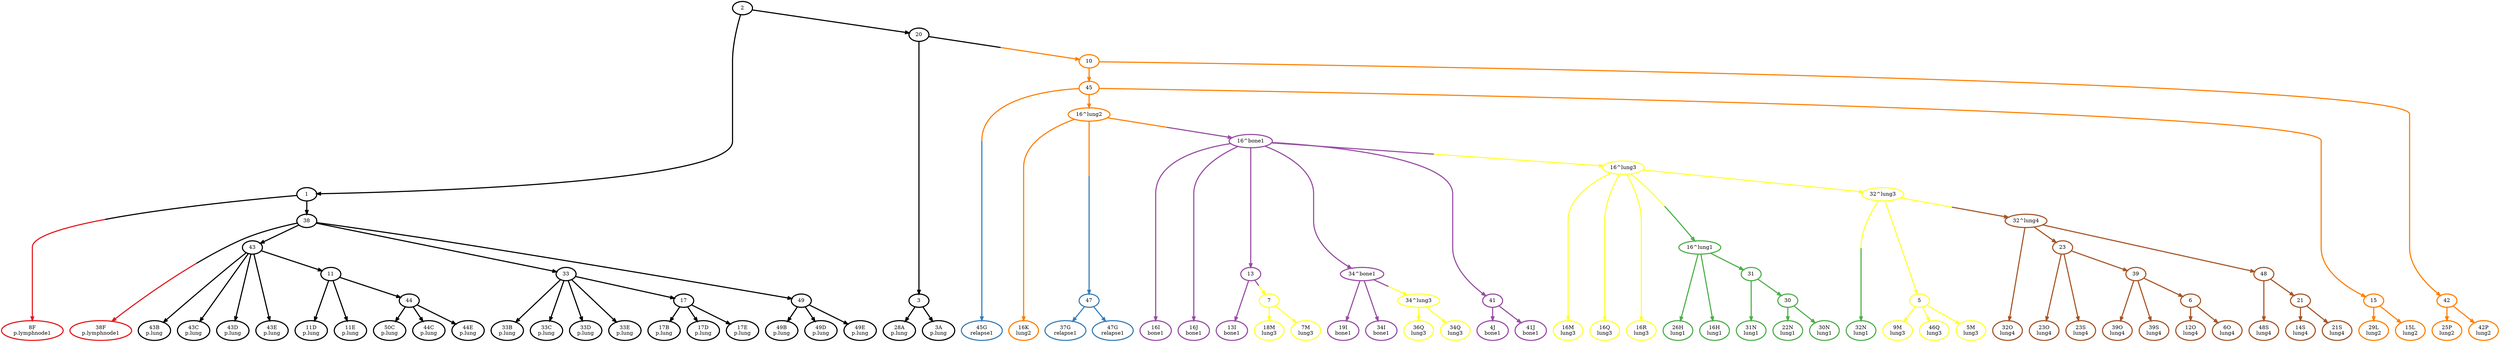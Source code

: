 digraph T {
	{
		rank=same
		0 [penwidth=3,colorscheme=set19,color=0,label="28A\np.lung"]
		1 [penwidth=3,colorscheme=set19,color=0,label="3A\np.lung"]
		2 [penwidth=3,colorscheme=set19,color=0,label="43B\np.lung"]
		3 [penwidth=3,colorscheme=set19,color=0,label="43C\np.lung"]
		4 [penwidth=3,colorscheme=set19,color=0,label="43D\np.lung"]
		5 [penwidth=3,colorscheme=set19,color=0,label="43E\np.lung"]
		6 [penwidth=3,colorscheme=set19,color=0,label="11D\np.lung"]
		7 [penwidth=3,colorscheme=set19,color=0,label="11E\np.lung"]
		8 [penwidth=3,colorscheme=set19,color=0,label="33B\np.lung"]
		9 [penwidth=3,colorscheme=set19,color=0,label="33C\np.lung"]
		10 [penwidth=3,colorscheme=set19,color=0,label="33D\np.lung"]
		11 [penwidth=3,colorscheme=set19,color=0,label="33E\np.lung"]
		12 [penwidth=3,colorscheme=set19,color=0,label="50C\np.lung"]
		13 [penwidth=3,colorscheme=set19,color=0,label="44C\np.lung"]
		14 [penwidth=3,colorscheme=set19,color=0,label="44E\np.lung"]
		15 [penwidth=3,colorscheme=set19,color=0,label="17B\np.lung"]
		16 [penwidth=3,colorscheme=set19,color=0,label="17D\np.lung"]
		17 [penwidth=3,colorscheme=set19,color=0,label="17E\np.lung"]
		18 [penwidth=3,colorscheme=set19,color=0,label="49B\np.lung"]
		19 [penwidth=3,colorscheme=set19,color=0,label="49D\np.lung"]
		20 [penwidth=3,colorscheme=set19,color=0,label="49E\np.lung"]
		21 [penwidth=3,colorscheme=set19,color=1,label="8F\np.lymphnode1"]
		22 [penwidth=3,colorscheme=set19,color=1,label="38F\np.lymphnode1"]
		23 [penwidth=3,colorscheme=set19,color=2,label="37G\nrelapse1"]
		24 [penwidth=3,colorscheme=set19,color=2,label="47G\nrelapse1"]
		25 [penwidth=3,colorscheme=set19,color=3,label="26H\nlung1"]
		26 [penwidth=3,colorscheme=set19,color=3,label="16H\nlung1"]
		27 [penwidth=3,colorscheme=set19,color=3,label="31N\nlung1"]
		28 [penwidth=3,colorscheme=set19,color=3,label="22N\nlung1"]
		29 [penwidth=3,colorscheme=set19,color=3,label="30N\nlung1"]
		30 [penwidth=3,colorscheme=set19,color=4,label="13I\nbone1"]
		31 [penwidth=3,colorscheme=set19,color=4,label="16I\nbone1"]
		32 [penwidth=3,colorscheme=set19,color=4,label="16J\nbone1"]
		33 [penwidth=3,colorscheme=set19,color=4,label="19I\nbone1"]
		34 [penwidth=3,colorscheme=set19,color=4,label="34I\nbone1"]
		35 [penwidth=3,colorscheme=set19,color=4,label="4J\nbone1"]
		36 [penwidth=3,colorscheme=set19,color=4,label="41J\nbone1"]
		37 [penwidth=3,colorscheme=set19,color=2,label="45G\nrelapse1"]
		38 [penwidth=3,colorscheme=set19,color=5,label="16K\nlung2"]
		39 [penwidth=3,colorscheme=set19,color=5,label="29L\nlung2"]
		40 [penwidth=3,colorscheme=set19,color=5,label="15L\nlung2"]
		41 [penwidth=3,colorscheme=set19,color=5,label="25P\nlung2"]
		42 [penwidth=3,colorscheme=set19,color=5,label="42P\nlung2"]
		43 [penwidth=3,colorscheme=set19,color=3,label="32N\nlung1"]
		44 [penwidth=3,colorscheme=set19,color=6,label="9M\nlung3"]
		45 [penwidth=3,colorscheme=set19,color=6,label="46Q\nlung3"]
		46 [penwidth=3,colorscheme=set19,color=6,label="5M\nlung3"]
		47 [penwidth=3,colorscheme=set19,color=6,label="18M\nlung3"]
		48 [penwidth=3,colorscheme=set19,color=6,label="7M\nlung3"]
		49 [penwidth=3,colorscheme=set19,color=6,label="16M\nlung3"]
		50 [penwidth=3,colorscheme=set19,color=6,label="16Q\nlung3"]
		51 [penwidth=3,colorscheme=set19,color=6,label="16R\nlung3"]
		52 [penwidth=3,colorscheme=set19,color=6,label="36Q\nlung3"]
		53 [penwidth=3,colorscheme=set19,color=6,label="34Q\nlung3"]
		54 [penwidth=3,colorscheme=set19,color=7,label="32O\nlung4"]
		55 [penwidth=3,colorscheme=set19,color=7,label="39O\nlung4"]
		56 [penwidth=3,colorscheme=set19,color=7,label="39S\nlung4"]
		57 [penwidth=3,colorscheme=set19,color=7,label="12O\nlung4"]
		58 [penwidth=3,colorscheme=set19,color=7,label="6O\nlung4"]
		59 [penwidth=3,colorscheme=set19,color=7,label="48S\nlung4"]
		60 [penwidth=3,colorscheme=set19,color=7,label="14S\nlung4"]
		61 [penwidth=3,colorscheme=set19,color=7,label="21S\nlung4"]
		62 [penwidth=3,colorscheme=set19,color=7,label="23O\nlung4"]
		63 [penwidth=3,colorscheme=set19,color=7,label="23S\nlung4"]
	}
	64 [penwidth=3,colorscheme=set19,color=0,label="2"]
	65 [penwidth=3,colorscheme=set19,color=0,label="1"]
	66 [penwidth=3,colorscheme=set19,color=0,label="20"]
	67 [penwidth=3,colorscheme=set19,color=0,label="38"]
	68 [penwidth=3,colorscheme=set19,color=0,label="3"]
	69 [penwidth=3,colorscheme=set19,color=0,label="43"]
	70 [penwidth=3,colorscheme=set19,color=0,label="11"]
	71 [penwidth=3,colorscheme=set19,color=0,label="44"]
	72 [penwidth=3,colorscheme=set19,color=0,label="33"]
	73 [penwidth=3,colorscheme=set19,color=0,label="49"]
	74 [penwidth=3,colorscheme=set19,color=0,label="17"]
	75 [penwidth=3,colorscheme=set19,color=5,label="10"]
	76 [penwidth=3,colorscheme=set19,color=2,label="47"]
	77 [penwidth=3,colorscheme=set19,color=3,label="16^lung1"]
	78 [penwidth=3,colorscheme=set19,color=3,label="31"]
	79 [penwidth=3,colorscheme=set19,color=3,label="30"]
	80 [penwidth=3,colorscheme=set19,color=4,label="13"]
	81 [penwidth=3,colorscheme=set19,color=4,label="16^bone1"]
	82 [penwidth=3,colorscheme=set19,color=4,label="34^bone1"]
	83 [penwidth=3,colorscheme=set19,color=4,label="41"]
	84 [penwidth=3,colorscheme=set19,color=6,label="16^lung3"]
	85 [penwidth=3,colorscheme=set19,color=6,label="34^lung3"]
	86 [penwidth=3,colorscheme=set19,color=6,label="7"]
	87 [penwidth=3,colorscheme=set19,color=5,label="16^lung2"]
	88 [penwidth=3,colorscheme=set19,color=5,label="45"]
	89 [penwidth=3,colorscheme=set19,color=5,label="42"]
	90 [penwidth=3,colorscheme=set19,color=5,label="15"]
	91 [penwidth=3,colorscheme=set19,color=6,label="32^lung3"]
	92 [penwidth=3,colorscheme=set19,color=6,label="5"]
	93 [penwidth=3,colorscheme=set19,color=7,label="32^lung4"]
	94 [penwidth=3,colorscheme=set19,color=7,label="23"]
	95 [penwidth=3,colorscheme=set19,color=7,label="48"]
	96 [penwidth=3,colorscheme=set19,color=7,label="39"]
	97 [penwidth=3,colorscheme=set19,color=7,label="6"]
	98 [penwidth=3,colorscheme=set19,color=7,label="21"]
	64 -> 65 [penwidth=3,colorscheme=set19,color="0;0.5:0"]
	64 -> 66 [penwidth=3,colorscheme=set19,color="0;0.5:0"]
	65 -> 67 [penwidth=3,colorscheme=set19,color="0;0.5:0"]
	65 -> 21 [penwidth=3,colorscheme=set19,color="0;0.5:1"]
	66 -> 68 [penwidth=3,colorscheme=set19,color="0;0.5:0"]
	66 -> 75 [penwidth=3,colorscheme=set19,color="0;0.5:5"]
	67 -> 72 [penwidth=3,colorscheme=set19,color="0;0.5:0"]
	67 -> 69 [penwidth=3,colorscheme=set19,color="0;0.5:0"]
	67 -> 73 [penwidth=3,colorscheme=set19,color="0;0.5:0"]
	67 -> 22 [penwidth=3,colorscheme=set19,color="0;0.5:1"]
	68 -> 0 [penwidth=3,colorscheme=set19,color="0;0.5:0"]
	68 -> 1 [penwidth=3,colorscheme=set19,color="0;0.5:0"]
	69 -> 70 [penwidth=3,colorscheme=set19,color="0;0.5:0"]
	69 -> 2 [penwidth=3,colorscheme=set19,color="0;0.5:0"]
	69 -> 3 [penwidth=3,colorscheme=set19,color="0;0.5:0"]
	69 -> 4 [penwidth=3,colorscheme=set19,color="0;0.5:0"]
	69 -> 5 [penwidth=3,colorscheme=set19,color="0;0.5:0"]
	70 -> 71 [penwidth=3,colorscheme=set19,color="0;0.5:0"]
	70 -> 6 [penwidth=3,colorscheme=set19,color="0;0.5:0"]
	70 -> 7 [penwidth=3,colorscheme=set19,color="0;0.5:0"]
	71 -> 12 [penwidth=3,colorscheme=set19,color="0;0.5:0"]
	71 -> 13 [penwidth=3,colorscheme=set19,color="0;0.5:0"]
	71 -> 14 [penwidth=3,colorscheme=set19,color="0;0.5:0"]
	72 -> 74 [penwidth=3,colorscheme=set19,color="0;0.5:0"]
	72 -> 8 [penwidth=3,colorscheme=set19,color="0;0.5:0"]
	72 -> 9 [penwidth=3,colorscheme=set19,color="0;0.5:0"]
	72 -> 10 [penwidth=3,colorscheme=set19,color="0;0.5:0"]
	72 -> 11 [penwidth=3,colorscheme=set19,color="0;0.5:0"]
	73 -> 18 [penwidth=3,colorscheme=set19,color="0;0.5:0"]
	73 -> 19 [penwidth=3,colorscheme=set19,color="0;0.5:0"]
	73 -> 20 [penwidth=3,colorscheme=set19,color="0;0.5:0"]
	74 -> 15 [penwidth=3,colorscheme=set19,color="0;0.5:0"]
	74 -> 16 [penwidth=3,colorscheme=set19,color="0;0.5:0"]
	74 -> 17 [penwidth=3,colorscheme=set19,color="0;0.5:0"]
	75 -> 89 [penwidth=3,colorscheme=set19,color="5;0.5:5"]
	75 -> 88 [penwidth=3,colorscheme=set19,color="5;0.5:5"]
	76 -> 23 [penwidth=3,colorscheme=set19,color="2;0.5:2"]
	76 -> 24 [penwidth=3,colorscheme=set19,color="2;0.5:2"]
	77 -> 78 [penwidth=3,colorscheme=set19,color="3;0.5:3"]
	77 -> 25 [penwidth=3,colorscheme=set19,color="3;0.5:3"]
	77 -> 26 [penwidth=3,colorscheme=set19,color="3;0.5:3"]
	78 -> 79 [penwidth=3,colorscheme=set19,color="3;0.5:3"]
	78 -> 27 [penwidth=3,colorscheme=set19,color="3;0.5:3"]
	79 -> 28 [penwidth=3,colorscheme=set19,color="3;0.5:3"]
	79 -> 29 [penwidth=3,colorscheme=set19,color="3;0.5:3"]
	80 -> 30 [penwidth=3,colorscheme=set19,color="4;0.5:4"]
	80 -> 86 [penwidth=3,colorscheme=set19,color="4;0.5:6"]
	81 -> 80 [penwidth=3,colorscheme=set19,color="4;0.5:4"]
	81 -> 82 [penwidth=3,colorscheme=set19,color="4;0.5:4"]
	81 -> 83 [penwidth=3,colorscheme=set19,color="4;0.5:4"]
	81 -> 31 [penwidth=3,colorscheme=set19,color="4;0.5:4"]
	81 -> 32 [penwidth=3,colorscheme=set19,color="4;0.5:4"]
	81 -> 84 [penwidth=3,colorscheme=set19,color="4;0.5:6"]
	82 -> 33 [penwidth=3,colorscheme=set19,color="4;0.5:4"]
	82 -> 34 [penwidth=3,colorscheme=set19,color="4;0.5:4"]
	82 -> 85 [penwidth=3,colorscheme=set19,color="4;0.5:6"]
	83 -> 35 [penwidth=3,colorscheme=set19,color="4;0.5:4"]
	83 -> 36 [penwidth=3,colorscheme=set19,color="4;0.5:4"]
	84 -> 77 [penwidth=3,colorscheme=set19,color="6;0.5:3"]
	84 -> 91 [penwidth=3,colorscheme=set19,color="6;0.5:6"]
	84 -> 49 [penwidth=3,colorscheme=set19,color="6;0.5:6"]
	84 -> 50 [penwidth=3,colorscheme=set19,color="6;0.5:6"]
	84 -> 51 [penwidth=3,colorscheme=set19,color="6;0.5:6"]
	85 -> 52 [penwidth=3,colorscheme=set19,color="6;0.5:6"]
	85 -> 53 [penwidth=3,colorscheme=set19,color="6;0.5:6"]
	86 -> 47 [penwidth=3,colorscheme=set19,color="6;0.5:6"]
	86 -> 48 [penwidth=3,colorscheme=set19,color="6;0.5:6"]
	87 -> 76 [penwidth=3,colorscheme=set19,color="5;0.5:2"]
	87 -> 81 [penwidth=3,colorscheme=set19,color="5;0.5:4"]
	87 -> 38 [penwidth=3,colorscheme=set19,color="5;0.5:5"]
	88 -> 37 [penwidth=3,colorscheme=set19,color="5;0.5:2"]
	88 -> 90 [penwidth=3,colorscheme=set19,color="5;0.5:5"]
	88 -> 87 [penwidth=3,colorscheme=set19,color="5;0.5:5"]
	89 -> 41 [penwidth=3,colorscheme=set19,color="5;0.5:5"]
	89 -> 42 [penwidth=3,colorscheme=set19,color="5;0.5:5"]
	90 -> 39 [penwidth=3,colorscheme=set19,color="5;0.5:5"]
	90 -> 40 [penwidth=3,colorscheme=set19,color="5;0.5:5"]
	91 -> 43 [penwidth=3,colorscheme=set19,color="6;0.5:3"]
	91 -> 92 [penwidth=3,colorscheme=set19,color="6;0.5:6"]
	91 -> 93 [penwidth=3,colorscheme=set19,color="6;0.5:7"]
	92 -> 44 [penwidth=3,colorscheme=set19,color="6;0.5:6"]
	92 -> 45 [penwidth=3,colorscheme=set19,color="6;0.5:6"]
	92 -> 46 [penwidth=3,colorscheme=set19,color="6;0.5:6"]
	93 -> 94 [penwidth=3,colorscheme=set19,color="7;0.5:7"]
	93 -> 95 [penwidth=3,colorscheme=set19,color="7;0.5:7"]
	93 -> 54 [penwidth=3,colorscheme=set19,color="7;0.5:7"]
	94 -> 96 [penwidth=3,colorscheme=set19,color="7;0.5:7"]
	94 -> 62 [penwidth=3,colorscheme=set19,color="7;0.5:7"]
	94 -> 63 [penwidth=3,colorscheme=set19,color="7;0.5:7"]
	95 -> 98 [penwidth=3,colorscheme=set19,color="7;0.5:7"]
	95 -> 59 [penwidth=3,colorscheme=set19,color="7;0.5:7"]
	96 -> 97 [penwidth=3,colorscheme=set19,color="7;0.5:7"]
	96 -> 55 [penwidth=3,colorscheme=set19,color="7;0.5:7"]
	96 -> 56 [penwidth=3,colorscheme=set19,color="7;0.5:7"]
	97 -> 57 [penwidth=3,colorscheme=set19,color="7;0.5:7"]
	97 -> 58 [penwidth=3,colorscheme=set19,color="7;0.5:7"]
	98 -> 60 [penwidth=3,colorscheme=set19,color="7;0.5:7"]
	98 -> 61 [penwidth=3,colorscheme=set19,color="7;0.5:7"]
}
